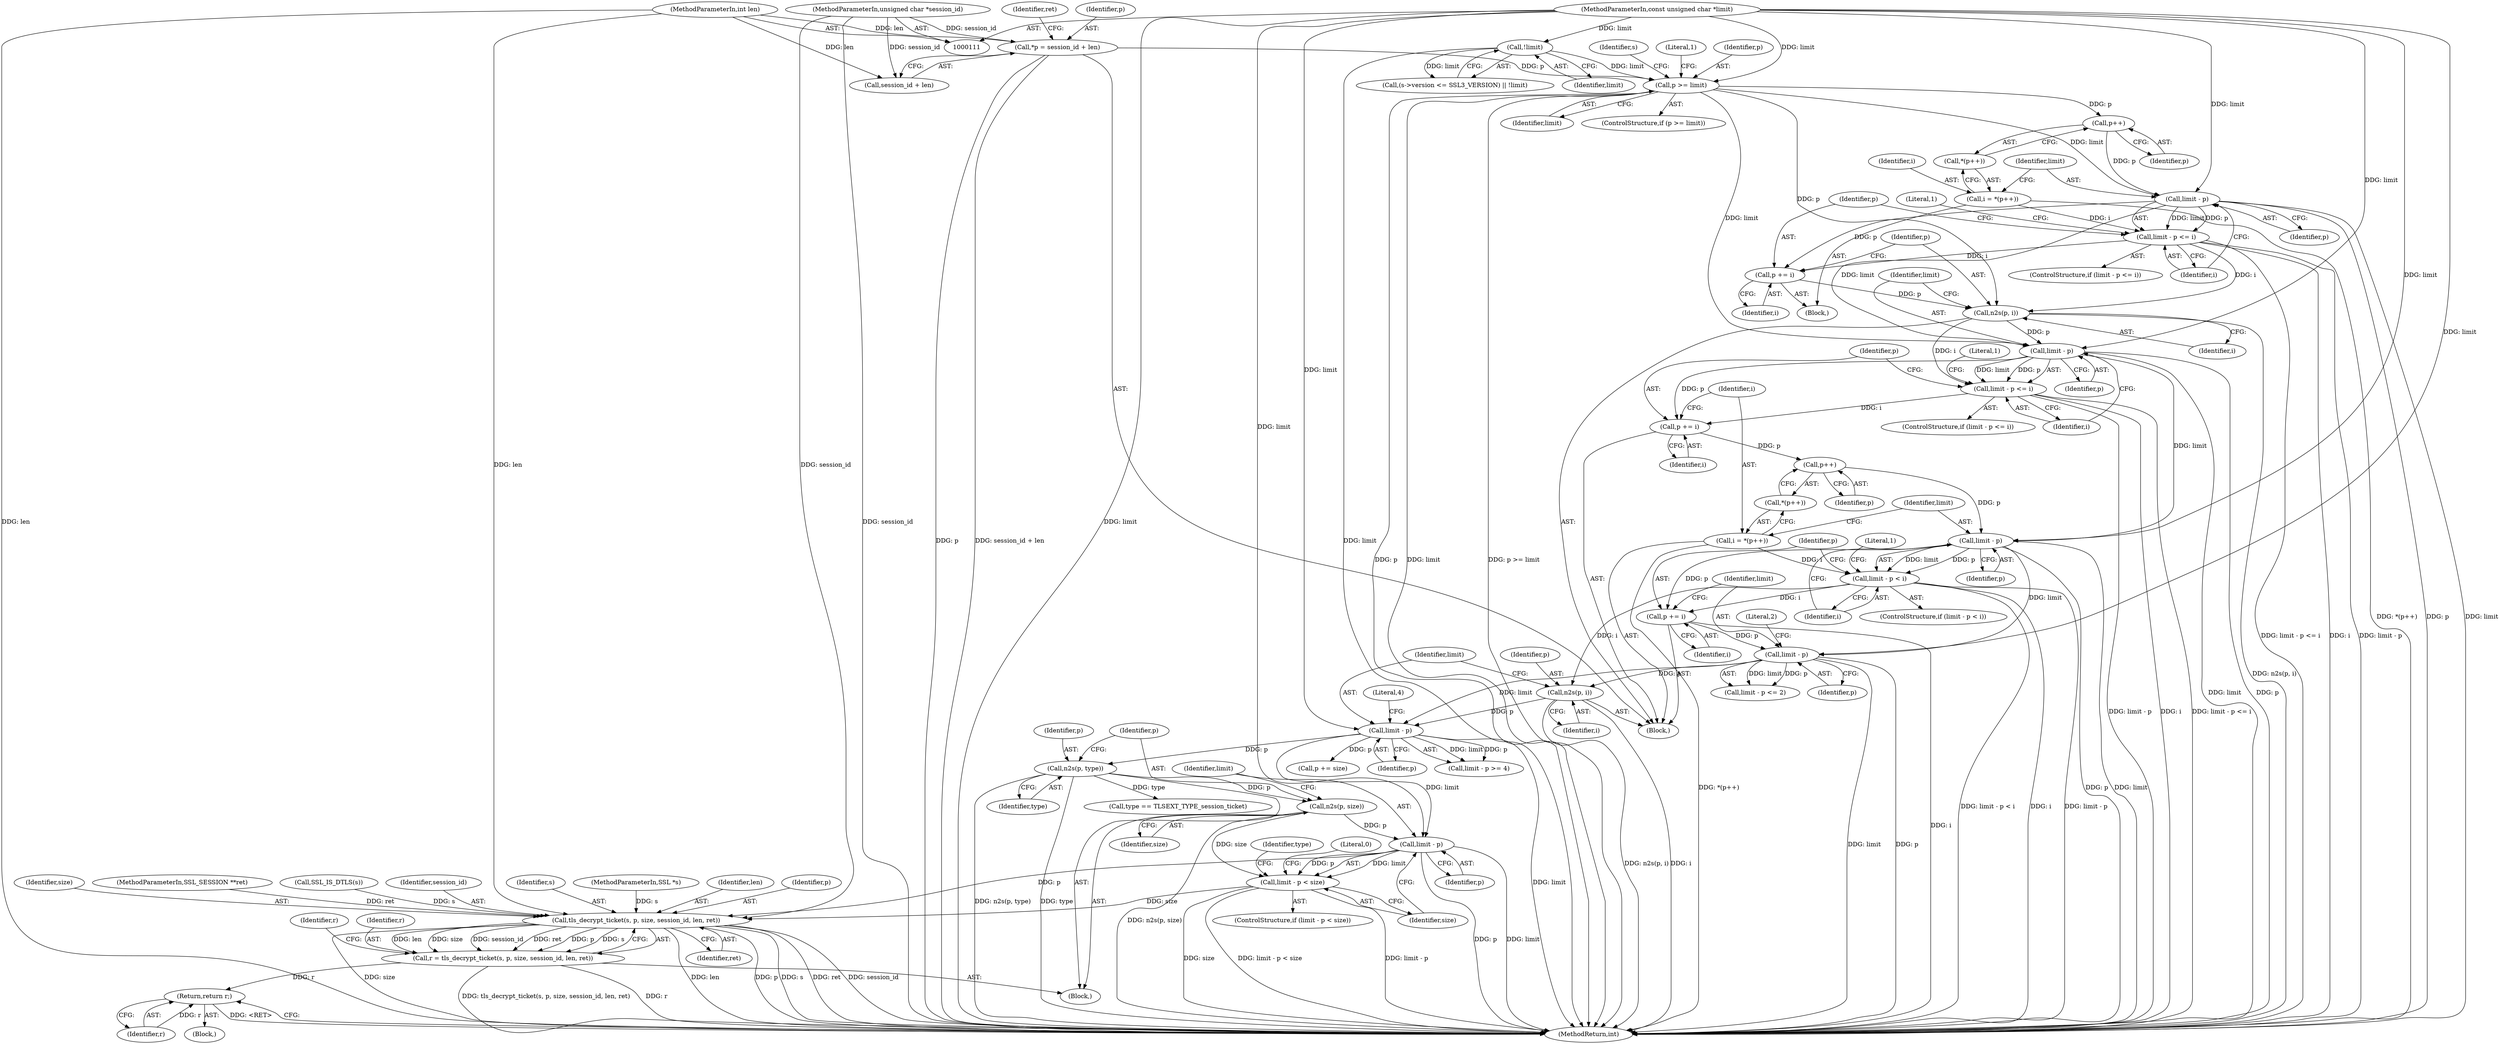 digraph "0_openssl_a004e72b95835136d3f1ea90517f706c24c03da7_5@pointer" {
"1000235" [label="(Call,n2s(p, size))"];
"1000232" [label="(Call,n2s(p, type))"];
"1000225" [label="(Call,limit - p)"];
"1000214" [label="(Call,limit - p)"];
"1000202" [label="(Call,limit - p)"];
"1000185" [label="(Call,limit - p)"];
"1000153" [label="(Call,p >= limit)"];
"1000119" [label="(Call,*p = session_id + len)"];
"1000113" [label="(MethodParameterIn,unsigned char *session_id)"];
"1000114" [label="(MethodParameterIn,int len)"];
"1000148" [label="(Call,!limit)"];
"1000115" [label="(MethodParameterIn,const unsigned char *limit)"];
"1000170" [label="(Call,limit - p)"];
"1000166" [label="(Call,p++)"];
"1000180" [label="(Call,n2s(p, i))"];
"1000177" [label="(Call,p += i)"];
"1000169" [label="(Call,limit - p <= i)"];
"1000163" [label="(Call,i = *(p++))"];
"1000198" [label="(Call,p++)"];
"1000192" [label="(Call,p += i)"];
"1000184" [label="(Call,limit - p <= i)"];
"1000209" [label="(Call,p += i)"];
"1000201" [label="(Call,limit - p < i)"];
"1000195" [label="(Call,i = *(p++))"];
"1000220" [label="(Call,n2s(p, i))"];
"1000240" [label="(Call,limit - p)"];
"1000239" [label="(Call,limit - p < size)"];
"1000268" [label="(Call,tls_decrypt_ticket(s, p, size, session_id, len, ret))"];
"1000266" [label="(Call,r = tls_decrypt_ticket(s, p, size, session_id, len, ret))"];
"1000287" [label="(Return,return r;)"];
"1000182" [label="(Identifier,i)"];
"1000242" [label="(Identifier,p)"];
"1000243" [label="(Identifier,size)"];
"1000220" [label="(Call,n2s(p, i))"];
"1000186" [label="(Identifier,limit)"];
"1000232" [label="(Call,n2s(p, type))"];
"1000273" [label="(Identifier,len)"];
"1000270" [label="(Identifier,p)"];
"1000301" [label="(Call,p += size)"];
"1000117" [label="(Block,)"];
"1000213" [label="(Call,limit - p <= 2)"];
"1000277" [label="(Block,)"];
"1000210" [label="(Identifier,p)"];
"1000271" [label="(Identifier,size)"];
"1000211" [label="(Identifier,i)"];
"1000217" [label="(Literal,2)"];
"1000178" [label="(Identifier,p)"];
"1000240" [label="(Call,limit - p)"];
"1000162" [label="(Block,)"];
"1000304" [label="(MethodReturn,int)"];
"1000228" [label="(Literal,4)"];
"1000233" [label="(Identifier,p)"];
"1000241" [label="(Identifier,limit)"];
"1000116" [label="(MethodParameterIn,SSL_SESSION **ret)"];
"1000195" [label="(Call,i = *(p++))"];
"1000115" [label="(MethodParameterIn,const unsigned char *limit)"];
"1000154" [label="(Identifier,p)"];
"1000179" [label="(Identifier,i)"];
"1000176" [label="(Literal,1)"];
"1000170" [label="(Call,limit - p)"];
"1000114" [label="(MethodParameterIn,int len)"];
"1000234" [label="(Identifier,type)"];
"1000209" [label="(Call,p += i)"];
"1000236" [label="(Identifier,p)"];
"1000227" [label="(Identifier,p)"];
"1000287" [label="(Return,return r;)"];
"1000247" [label="(Call,type == TLSEXT_TYPE_session_ticket)"];
"1000177" [label="(Call,p += i)"];
"1000167" [label="(Identifier,p)"];
"1000215" [label="(Identifier,limit)"];
"1000205" [label="(Identifier,i)"];
"1000248" [label="(Identifier,type)"];
"1000171" [label="(Identifier,limit)"];
"1000120" [label="(Identifier,p)"];
"1000161" [label="(Identifier,s)"];
"1000142" [label="(Call,(s->version <= SSL3_VERSION) || !limit)"];
"1000164" [label="(Identifier,i)"];
"1000119" [label="(Call,*p = session_id + len)"];
"1000216" [label="(Identifier,p)"];
"1000169" [label="(Call,limit - p <= i)"];
"1000160" [label="(Call,SSL_IS_DTLS(s))"];
"1000200" [label="(ControlStructure,if (limit - p < i))"];
"1000245" [label="(Literal,0)"];
"1000168" [label="(ControlStructure,if (limit - p <= i))"];
"1000149" [label="(Identifier,limit)"];
"1000272" [label="(Identifier,session_id)"];
"1000226" [label="(Identifier,limit)"];
"1000288" [label="(Identifier,r)"];
"1000192" [label="(Call,p += i)"];
"1000224" [label="(Call,limit - p >= 4)"];
"1000222" [label="(Identifier,i)"];
"1000155" [label="(Identifier,limit)"];
"1000204" [label="(Identifier,p)"];
"1000148" [label="(Call,!limit)"];
"1000183" [label="(ControlStructure,if (limit - p <= i))"];
"1000153" [label="(Call,p >= limit)"];
"1000127" [label="(Identifier,ret)"];
"1000269" [label="(Identifier,s)"];
"1000268" [label="(Call,tls_decrypt_ticket(s, p, size, session_id, len, ret))"];
"1000274" [label="(Identifier,ret)"];
"1000152" [label="(ControlStructure,if (p >= limit))"];
"1000276" [label="(Identifier,r)"];
"1000158" [label="(Literal,1)"];
"1000208" [label="(Literal,1)"];
"1000121" [label="(Call,session_id + len)"];
"1000197" [label="(Call,*(p++))"];
"1000166" [label="(Call,p++)"];
"1000188" [label="(Identifier,i)"];
"1000198" [label="(Call,p++)"];
"1000196" [label="(Identifier,i)"];
"1000221" [label="(Identifier,p)"];
"1000267" [label="(Identifier,r)"];
"1000191" [label="(Literal,1)"];
"1000194" [label="(Identifier,i)"];
"1000180" [label="(Call,n2s(p, i))"];
"1000225" [label="(Call,limit - p)"];
"1000165" [label="(Call,*(p++))"];
"1000113" [label="(MethodParameterIn,unsigned char *session_id)"];
"1000184" [label="(Call,limit - p <= i)"];
"1000214" [label="(Call,limit - p)"];
"1000203" [label="(Identifier,limit)"];
"1000237" [label="(Identifier,size)"];
"1000229" [label="(Block,)"];
"1000266" [label="(Call,r = tls_decrypt_ticket(s, p, size, session_id, len, ret))"];
"1000187" [label="(Identifier,p)"];
"1000112" [label="(MethodParameterIn,SSL *s)"];
"1000163" [label="(Call,i = *(p++))"];
"1000235" [label="(Call,n2s(p, size))"];
"1000202" [label="(Call,limit - p)"];
"1000238" [label="(ControlStructure,if (limit - p < size))"];
"1000201" [label="(Call,limit - p < i)"];
"1000173" [label="(Identifier,i)"];
"1000172" [label="(Identifier,p)"];
"1000185" [label="(Call,limit - p)"];
"1000199" [label="(Identifier,p)"];
"1000193" [label="(Identifier,p)"];
"1000239" [label="(Call,limit - p < size)"];
"1000181" [label="(Identifier,p)"];
"1000235" -> "1000229"  [label="AST: "];
"1000235" -> "1000237"  [label="CFG: "];
"1000236" -> "1000235"  [label="AST: "];
"1000237" -> "1000235"  [label="AST: "];
"1000241" -> "1000235"  [label="CFG: "];
"1000235" -> "1000304"  [label="DDG: n2s(p, size)"];
"1000232" -> "1000235"  [label="DDG: p"];
"1000235" -> "1000240"  [label="DDG: p"];
"1000235" -> "1000239"  [label="DDG: size"];
"1000232" -> "1000229"  [label="AST: "];
"1000232" -> "1000234"  [label="CFG: "];
"1000233" -> "1000232"  [label="AST: "];
"1000234" -> "1000232"  [label="AST: "];
"1000236" -> "1000232"  [label="CFG: "];
"1000232" -> "1000304"  [label="DDG: n2s(p, type)"];
"1000232" -> "1000304"  [label="DDG: type"];
"1000225" -> "1000232"  [label="DDG: p"];
"1000232" -> "1000247"  [label="DDG: type"];
"1000225" -> "1000224"  [label="AST: "];
"1000225" -> "1000227"  [label="CFG: "];
"1000226" -> "1000225"  [label="AST: "];
"1000227" -> "1000225"  [label="AST: "];
"1000228" -> "1000225"  [label="CFG: "];
"1000225" -> "1000304"  [label="DDG: limit"];
"1000225" -> "1000224"  [label="DDG: limit"];
"1000225" -> "1000224"  [label="DDG: p"];
"1000214" -> "1000225"  [label="DDG: limit"];
"1000115" -> "1000225"  [label="DDG: limit"];
"1000220" -> "1000225"  [label="DDG: p"];
"1000225" -> "1000240"  [label="DDG: limit"];
"1000225" -> "1000301"  [label="DDG: p"];
"1000214" -> "1000213"  [label="AST: "];
"1000214" -> "1000216"  [label="CFG: "];
"1000215" -> "1000214"  [label="AST: "];
"1000216" -> "1000214"  [label="AST: "];
"1000217" -> "1000214"  [label="CFG: "];
"1000214" -> "1000304"  [label="DDG: p"];
"1000214" -> "1000304"  [label="DDG: limit"];
"1000214" -> "1000213"  [label="DDG: limit"];
"1000214" -> "1000213"  [label="DDG: p"];
"1000202" -> "1000214"  [label="DDG: limit"];
"1000115" -> "1000214"  [label="DDG: limit"];
"1000209" -> "1000214"  [label="DDG: p"];
"1000214" -> "1000220"  [label="DDG: p"];
"1000202" -> "1000201"  [label="AST: "];
"1000202" -> "1000204"  [label="CFG: "];
"1000203" -> "1000202"  [label="AST: "];
"1000204" -> "1000202"  [label="AST: "];
"1000205" -> "1000202"  [label="CFG: "];
"1000202" -> "1000304"  [label="DDG: limit"];
"1000202" -> "1000304"  [label="DDG: p"];
"1000202" -> "1000201"  [label="DDG: limit"];
"1000202" -> "1000201"  [label="DDG: p"];
"1000185" -> "1000202"  [label="DDG: limit"];
"1000115" -> "1000202"  [label="DDG: limit"];
"1000198" -> "1000202"  [label="DDG: p"];
"1000202" -> "1000209"  [label="DDG: p"];
"1000185" -> "1000184"  [label="AST: "];
"1000185" -> "1000187"  [label="CFG: "];
"1000186" -> "1000185"  [label="AST: "];
"1000187" -> "1000185"  [label="AST: "];
"1000188" -> "1000185"  [label="CFG: "];
"1000185" -> "1000304"  [label="DDG: limit"];
"1000185" -> "1000304"  [label="DDG: p"];
"1000185" -> "1000184"  [label="DDG: limit"];
"1000185" -> "1000184"  [label="DDG: p"];
"1000153" -> "1000185"  [label="DDG: limit"];
"1000170" -> "1000185"  [label="DDG: limit"];
"1000115" -> "1000185"  [label="DDG: limit"];
"1000180" -> "1000185"  [label="DDG: p"];
"1000185" -> "1000192"  [label="DDG: p"];
"1000153" -> "1000152"  [label="AST: "];
"1000153" -> "1000155"  [label="CFG: "];
"1000154" -> "1000153"  [label="AST: "];
"1000155" -> "1000153"  [label="AST: "];
"1000158" -> "1000153"  [label="CFG: "];
"1000161" -> "1000153"  [label="CFG: "];
"1000153" -> "1000304"  [label="DDG: p"];
"1000153" -> "1000304"  [label="DDG: limit"];
"1000153" -> "1000304"  [label="DDG: p >= limit"];
"1000119" -> "1000153"  [label="DDG: p"];
"1000148" -> "1000153"  [label="DDG: limit"];
"1000115" -> "1000153"  [label="DDG: limit"];
"1000153" -> "1000166"  [label="DDG: p"];
"1000153" -> "1000170"  [label="DDG: limit"];
"1000153" -> "1000180"  [label="DDG: p"];
"1000119" -> "1000117"  [label="AST: "];
"1000119" -> "1000121"  [label="CFG: "];
"1000120" -> "1000119"  [label="AST: "];
"1000121" -> "1000119"  [label="AST: "];
"1000127" -> "1000119"  [label="CFG: "];
"1000119" -> "1000304"  [label="DDG: session_id + len"];
"1000119" -> "1000304"  [label="DDG: p"];
"1000113" -> "1000119"  [label="DDG: session_id"];
"1000114" -> "1000119"  [label="DDG: len"];
"1000113" -> "1000111"  [label="AST: "];
"1000113" -> "1000304"  [label="DDG: session_id"];
"1000113" -> "1000121"  [label="DDG: session_id"];
"1000113" -> "1000268"  [label="DDG: session_id"];
"1000114" -> "1000111"  [label="AST: "];
"1000114" -> "1000304"  [label="DDG: len"];
"1000114" -> "1000121"  [label="DDG: len"];
"1000114" -> "1000268"  [label="DDG: len"];
"1000148" -> "1000142"  [label="AST: "];
"1000148" -> "1000149"  [label="CFG: "];
"1000149" -> "1000148"  [label="AST: "];
"1000142" -> "1000148"  [label="CFG: "];
"1000148" -> "1000304"  [label="DDG: limit"];
"1000148" -> "1000142"  [label="DDG: limit"];
"1000115" -> "1000148"  [label="DDG: limit"];
"1000115" -> "1000111"  [label="AST: "];
"1000115" -> "1000304"  [label="DDG: limit"];
"1000115" -> "1000170"  [label="DDG: limit"];
"1000115" -> "1000240"  [label="DDG: limit"];
"1000170" -> "1000169"  [label="AST: "];
"1000170" -> "1000172"  [label="CFG: "];
"1000171" -> "1000170"  [label="AST: "];
"1000172" -> "1000170"  [label="AST: "];
"1000173" -> "1000170"  [label="CFG: "];
"1000170" -> "1000304"  [label="DDG: p"];
"1000170" -> "1000304"  [label="DDG: limit"];
"1000170" -> "1000169"  [label="DDG: limit"];
"1000170" -> "1000169"  [label="DDG: p"];
"1000166" -> "1000170"  [label="DDG: p"];
"1000170" -> "1000177"  [label="DDG: p"];
"1000166" -> "1000165"  [label="AST: "];
"1000166" -> "1000167"  [label="CFG: "];
"1000167" -> "1000166"  [label="AST: "];
"1000165" -> "1000166"  [label="CFG: "];
"1000180" -> "1000117"  [label="AST: "];
"1000180" -> "1000182"  [label="CFG: "];
"1000181" -> "1000180"  [label="AST: "];
"1000182" -> "1000180"  [label="AST: "];
"1000186" -> "1000180"  [label="CFG: "];
"1000180" -> "1000304"  [label="DDG: n2s(p, i)"];
"1000177" -> "1000180"  [label="DDG: p"];
"1000169" -> "1000180"  [label="DDG: i"];
"1000180" -> "1000184"  [label="DDG: i"];
"1000177" -> "1000162"  [label="AST: "];
"1000177" -> "1000179"  [label="CFG: "];
"1000178" -> "1000177"  [label="AST: "];
"1000179" -> "1000177"  [label="AST: "];
"1000181" -> "1000177"  [label="CFG: "];
"1000169" -> "1000177"  [label="DDG: i"];
"1000169" -> "1000168"  [label="AST: "];
"1000169" -> "1000173"  [label="CFG: "];
"1000173" -> "1000169"  [label="AST: "];
"1000176" -> "1000169"  [label="CFG: "];
"1000178" -> "1000169"  [label="CFG: "];
"1000169" -> "1000304"  [label="DDG: limit - p <= i"];
"1000169" -> "1000304"  [label="DDG: i"];
"1000169" -> "1000304"  [label="DDG: limit - p"];
"1000163" -> "1000169"  [label="DDG: i"];
"1000163" -> "1000162"  [label="AST: "];
"1000163" -> "1000165"  [label="CFG: "];
"1000164" -> "1000163"  [label="AST: "];
"1000165" -> "1000163"  [label="AST: "];
"1000171" -> "1000163"  [label="CFG: "];
"1000163" -> "1000304"  [label="DDG: *(p++)"];
"1000198" -> "1000197"  [label="AST: "];
"1000198" -> "1000199"  [label="CFG: "];
"1000199" -> "1000198"  [label="AST: "];
"1000197" -> "1000198"  [label="CFG: "];
"1000192" -> "1000198"  [label="DDG: p"];
"1000192" -> "1000117"  [label="AST: "];
"1000192" -> "1000194"  [label="CFG: "];
"1000193" -> "1000192"  [label="AST: "];
"1000194" -> "1000192"  [label="AST: "];
"1000196" -> "1000192"  [label="CFG: "];
"1000184" -> "1000192"  [label="DDG: i"];
"1000184" -> "1000183"  [label="AST: "];
"1000184" -> "1000188"  [label="CFG: "];
"1000188" -> "1000184"  [label="AST: "];
"1000191" -> "1000184"  [label="CFG: "];
"1000193" -> "1000184"  [label="CFG: "];
"1000184" -> "1000304"  [label="DDG: limit - p"];
"1000184" -> "1000304"  [label="DDG: i"];
"1000184" -> "1000304"  [label="DDG: limit - p <= i"];
"1000209" -> "1000117"  [label="AST: "];
"1000209" -> "1000211"  [label="CFG: "];
"1000210" -> "1000209"  [label="AST: "];
"1000211" -> "1000209"  [label="AST: "];
"1000215" -> "1000209"  [label="CFG: "];
"1000209" -> "1000304"  [label="DDG: i"];
"1000201" -> "1000209"  [label="DDG: i"];
"1000201" -> "1000200"  [label="AST: "];
"1000201" -> "1000205"  [label="CFG: "];
"1000205" -> "1000201"  [label="AST: "];
"1000208" -> "1000201"  [label="CFG: "];
"1000210" -> "1000201"  [label="CFG: "];
"1000201" -> "1000304"  [label="DDG: limit - p < i"];
"1000201" -> "1000304"  [label="DDG: i"];
"1000201" -> "1000304"  [label="DDG: limit - p"];
"1000195" -> "1000201"  [label="DDG: i"];
"1000201" -> "1000220"  [label="DDG: i"];
"1000195" -> "1000117"  [label="AST: "];
"1000195" -> "1000197"  [label="CFG: "];
"1000196" -> "1000195"  [label="AST: "];
"1000197" -> "1000195"  [label="AST: "];
"1000203" -> "1000195"  [label="CFG: "];
"1000195" -> "1000304"  [label="DDG: *(p++)"];
"1000220" -> "1000117"  [label="AST: "];
"1000220" -> "1000222"  [label="CFG: "];
"1000221" -> "1000220"  [label="AST: "];
"1000222" -> "1000220"  [label="AST: "];
"1000226" -> "1000220"  [label="CFG: "];
"1000220" -> "1000304"  [label="DDG: i"];
"1000220" -> "1000304"  [label="DDG: n2s(p, i)"];
"1000240" -> "1000239"  [label="AST: "];
"1000240" -> "1000242"  [label="CFG: "];
"1000241" -> "1000240"  [label="AST: "];
"1000242" -> "1000240"  [label="AST: "];
"1000243" -> "1000240"  [label="CFG: "];
"1000240" -> "1000304"  [label="DDG: p"];
"1000240" -> "1000304"  [label="DDG: limit"];
"1000240" -> "1000239"  [label="DDG: limit"];
"1000240" -> "1000239"  [label="DDG: p"];
"1000240" -> "1000268"  [label="DDG: p"];
"1000239" -> "1000238"  [label="AST: "];
"1000239" -> "1000243"  [label="CFG: "];
"1000243" -> "1000239"  [label="AST: "];
"1000245" -> "1000239"  [label="CFG: "];
"1000248" -> "1000239"  [label="CFG: "];
"1000239" -> "1000304"  [label="DDG: limit - p < size"];
"1000239" -> "1000304"  [label="DDG: limit - p"];
"1000239" -> "1000304"  [label="DDG: size"];
"1000239" -> "1000268"  [label="DDG: size"];
"1000268" -> "1000266"  [label="AST: "];
"1000268" -> "1000274"  [label="CFG: "];
"1000269" -> "1000268"  [label="AST: "];
"1000270" -> "1000268"  [label="AST: "];
"1000271" -> "1000268"  [label="AST: "];
"1000272" -> "1000268"  [label="AST: "];
"1000273" -> "1000268"  [label="AST: "];
"1000274" -> "1000268"  [label="AST: "];
"1000266" -> "1000268"  [label="CFG: "];
"1000268" -> "1000304"  [label="DDG: s"];
"1000268" -> "1000304"  [label="DDG: ret"];
"1000268" -> "1000304"  [label="DDG: len"];
"1000268" -> "1000304"  [label="DDG: p"];
"1000268" -> "1000304"  [label="DDG: session_id"];
"1000268" -> "1000304"  [label="DDG: size"];
"1000268" -> "1000266"  [label="DDG: len"];
"1000268" -> "1000266"  [label="DDG: size"];
"1000268" -> "1000266"  [label="DDG: session_id"];
"1000268" -> "1000266"  [label="DDG: ret"];
"1000268" -> "1000266"  [label="DDG: p"];
"1000268" -> "1000266"  [label="DDG: s"];
"1000160" -> "1000268"  [label="DDG: s"];
"1000112" -> "1000268"  [label="DDG: s"];
"1000116" -> "1000268"  [label="DDG: ret"];
"1000266" -> "1000229"  [label="AST: "];
"1000267" -> "1000266"  [label="AST: "];
"1000276" -> "1000266"  [label="CFG: "];
"1000266" -> "1000304"  [label="DDG: tls_decrypt_ticket(s, p, size, session_id, len, ret)"];
"1000266" -> "1000304"  [label="DDG: r"];
"1000266" -> "1000287"  [label="DDG: r"];
"1000287" -> "1000277"  [label="AST: "];
"1000287" -> "1000288"  [label="CFG: "];
"1000288" -> "1000287"  [label="AST: "];
"1000304" -> "1000287"  [label="CFG: "];
"1000287" -> "1000304"  [label="DDG: <RET>"];
"1000288" -> "1000287"  [label="DDG: r"];
}
